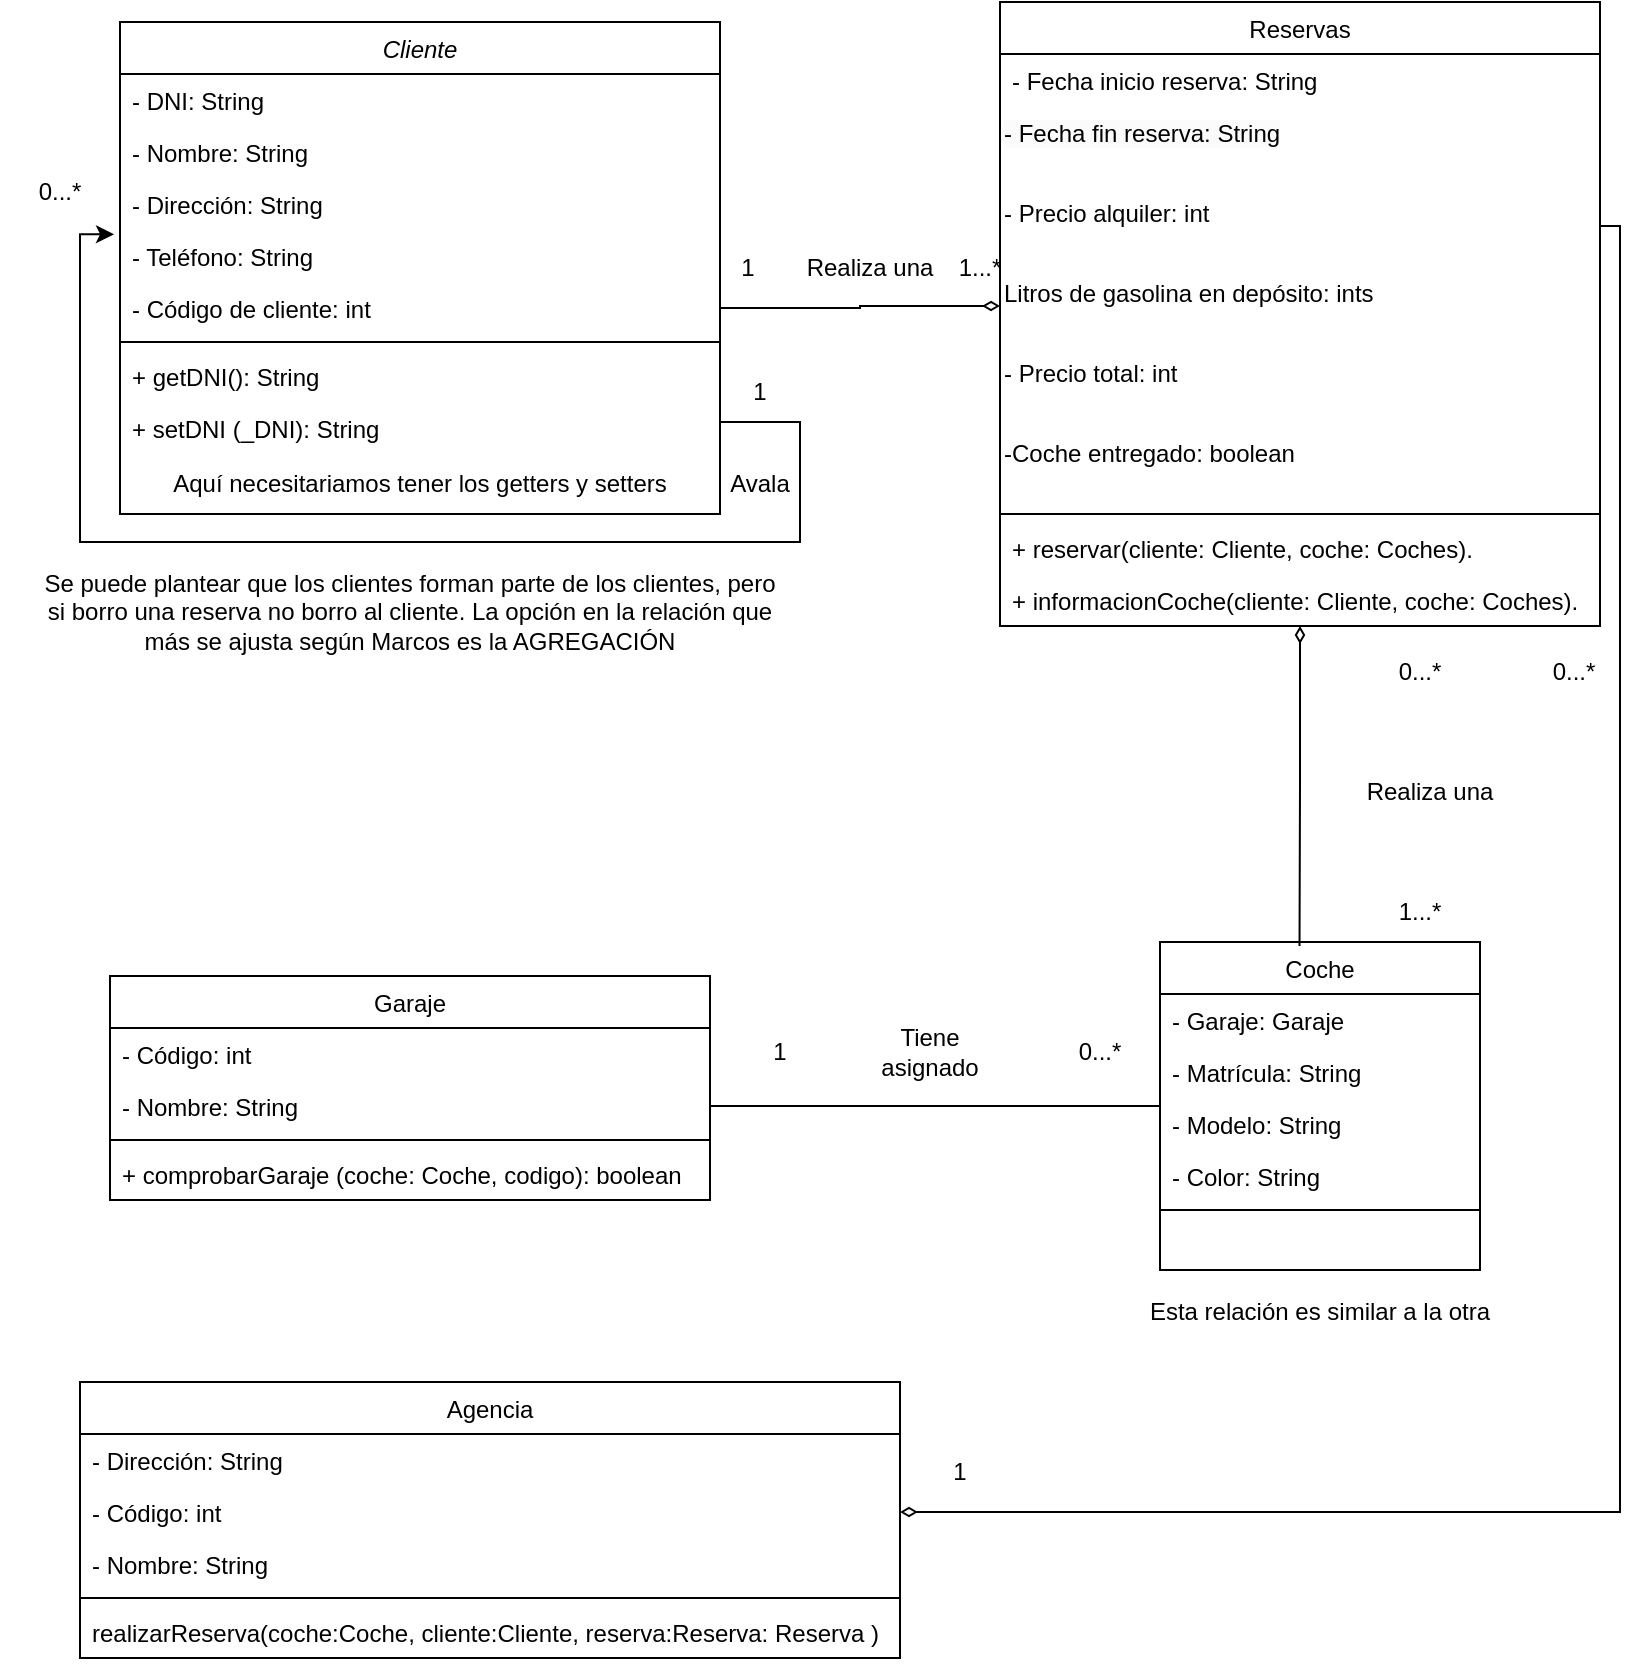 <mxfile version="20.8.16" type="device"><diagram id="C5RBs43oDa-KdzZeNtuy" name="Page-1"><mxGraphModel dx="689" dy="731" grid="1" gridSize="10" guides="1" tooltips="1" connect="1" arrows="1" fold="1" page="1" pageScale="1" pageWidth="827" pageHeight="1169" math="0" shadow="0"><root><mxCell id="WIyWlLk6GJQsqaUBKTNV-0"/><mxCell id="WIyWlLk6GJQsqaUBKTNV-1" parent="WIyWlLk6GJQsqaUBKTNV-0"/><mxCell id="zkfFHV4jXpPFQw0GAbJ--0" value="Cliente" style="swimlane;fontStyle=2;align=center;verticalAlign=top;childLayout=stackLayout;horizontal=1;startSize=26;horizontalStack=0;resizeParent=1;resizeLast=0;collapsible=1;marginBottom=0;rounded=0;shadow=0;strokeWidth=1;" parent="WIyWlLk6GJQsqaUBKTNV-1" vertex="1"><mxGeometry x="70" y="20" width="300" height="246" as="geometry"><mxRectangle x="230" y="140" width="160" height="26" as="alternateBounds"/></mxGeometry></mxCell><mxCell id="zkfFHV4jXpPFQw0GAbJ--1" value="- DNI: String" style="text;align=left;verticalAlign=top;spacingLeft=4;spacingRight=4;overflow=hidden;rotatable=0;points=[[0,0.5],[1,0.5]];portConstraint=eastwest;" parent="zkfFHV4jXpPFQw0GAbJ--0" vertex="1"><mxGeometry y="26" width="300" height="26" as="geometry"/></mxCell><mxCell id="zkfFHV4jXpPFQw0GAbJ--2" value="- Nombre: String" style="text;align=left;verticalAlign=top;spacingLeft=4;spacingRight=4;overflow=hidden;rotatable=0;points=[[0,0.5],[1,0.5]];portConstraint=eastwest;rounded=0;shadow=0;html=0;" parent="zkfFHV4jXpPFQw0GAbJ--0" vertex="1"><mxGeometry y="52" width="300" height="26" as="geometry"/></mxCell><mxCell id="zkfFHV4jXpPFQw0GAbJ--3" value="- Dirección: String" style="text;align=left;verticalAlign=top;spacingLeft=4;spacingRight=4;overflow=hidden;rotatable=0;points=[[0,0.5],[1,0.5]];portConstraint=eastwest;rounded=0;shadow=0;html=0;" parent="zkfFHV4jXpPFQw0GAbJ--0" vertex="1"><mxGeometry y="78" width="300" height="26" as="geometry"/></mxCell><mxCell id="6Sh6CCgQ37VcueJmx8Sb-0" value="- Teléfono: String" style="text;align=left;verticalAlign=top;spacingLeft=4;spacingRight=4;overflow=hidden;rotatable=0;points=[[0,0.5],[1,0.5]];portConstraint=eastwest;rounded=0;shadow=0;html=0;" parent="zkfFHV4jXpPFQw0GAbJ--0" vertex="1"><mxGeometry y="104" width="300" height="26" as="geometry"/></mxCell><mxCell id="6Sh6CCgQ37VcueJmx8Sb-1" value="- Código de cliente: int" style="text;align=left;verticalAlign=top;spacingLeft=4;spacingRight=4;overflow=hidden;rotatable=0;points=[[0,0.5],[1,0.5]];portConstraint=eastwest;rounded=0;shadow=0;html=0;" parent="zkfFHV4jXpPFQw0GAbJ--0" vertex="1"><mxGeometry y="130" width="300" height="26" as="geometry"/></mxCell><mxCell id="zkfFHV4jXpPFQw0GAbJ--4" value="" style="line;html=1;strokeWidth=1;align=left;verticalAlign=middle;spacingTop=-1;spacingLeft=3;spacingRight=3;rotatable=0;labelPosition=right;points=[];portConstraint=eastwest;" parent="zkfFHV4jXpPFQw0GAbJ--0" vertex="1"><mxGeometry y="156" width="300" height="8" as="geometry"/></mxCell><mxCell id="6Sh6CCgQ37VcueJmx8Sb-18" value="+ getDNI(): String" style="text;align=left;verticalAlign=top;spacingLeft=4;spacingRight=4;overflow=hidden;rotatable=0;points=[[0,0.5],[1,0.5]];portConstraint=eastwest;" parent="zkfFHV4jXpPFQw0GAbJ--0" vertex="1"><mxGeometry y="164" width="300" height="26" as="geometry"/></mxCell><mxCell id="zkfFHV4jXpPFQw0GAbJ--5" value="+ setDNI (_DNI): String" style="text;align=left;verticalAlign=top;spacingLeft=4;spacingRight=4;overflow=hidden;rotatable=0;points=[[0,0.5],[1,0.5]];portConstraint=eastwest;" parent="zkfFHV4jXpPFQw0GAbJ--0" vertex="1"><mxGeometry y="190" width="300" height="26" as="geometry"/></mxCell><mxCell id="j2rhhvSniM5bLxwboS_Q-9" style="edgeStyle=orthogonalEdgeStyle;rounded=0;orthogonalLoop=1;jettySize=auto;html=1;endArrow=classic;endFill=1;exitX=1;exitY=0.5;exitDx=0;exitDy=0;entryX=-0.01;entryY=0.082;entryDx=0;entryDy=0;entryPerimeter=0;startArrow=none;startFill=0;" parent="zkfFHV4jXpPFQw0GAbJ--0" source="zkfFHV4jXpPFQw0GAbJ--5" target="6Sh6CCgQ37VcueJmx8Sb-0" edge="1"><mxGeometry relative="1" as="geometry"><mxPoint x="-20" y="90" as="targetPoint"/><Array as="points"><mxPoint x="300" y="200"/><mxPoint x="340" y="200"/><mxPoint x="340" y="260"/><mxPoint x="-20" y="260"/><mxPoint x="-20" y="106"/></Array></mxGeometry></mxCell><mxCell id="UVDyPrXkuFDCrDwj7SVg-0" value="Aquí necesitariamos tener los getters y setters" style="text;html=1;strokeColor=none;fillColor=none;align=center;verticalAlign=middle;whiteSpace=wrap;rounded=0;" vertex="1" parent="zkfFHV4jXpPFQw0GAbJ--0"><mxGeometry y="216" width="300" height="30" as="geometry"/></mxCell><mxCell id="UVDyPrXkuFDCrDwj7SVg-10" style="edgeStyle=orthogonalEdgeStyle;rounded=0;orthogonalLoop=1;jettySize=auto;html=1;entryX=1;entryY=0.5;entryDx=0;entryDy=0;startArrow=none;startFill=0;endArrow=none;endFill=0;" edge="1" parent="WIyWlLk6GJQsqaUBKTNV-1" source="zkfFHV4jXpPFQw0GAbJ--6" target="6Sh6CCgQ37VcueJmx8Sb-14"><mxGeometry relative="1" as="geometry"/></mxCell><mxCell id="zkfFHV4jXpPFQw0GAbJ--6" value="Coche" style="swimlane;fontStyle=0;align=center;verticalAlign=top;childLayout=stackLayout;horizontal=1;startSize=26;horizontalStack=0;resizeParent=1;resizeLast=0;collapsible=1;marginBottom=0;rounded=0;shadow=0;strokeWidth=1;" parent="WIyWlLk6GJQsqaUBKTNV-1" vertex="1"><mxGeometry x="590" y="480" width="160" height="164" as="geometry"><mxRectangle x="130" y="380" width="160" height="26" as="alternateBounds"/></mxGeometry></mxCell><mxCell id="zkfFHV4jXpPFQw0GAbJ--7" value="- Garaje: Garaje" style="text;align=left;verticalAlign=top;spacingLeft=4;spacingRight=4;overflow=hidden;rotatable=0;points=[[0,0.5],[1,0.5]];portConstraint=eastwest;" parent="zkfFHV4jXpPFQw0GAbJ--6" vertex="1"><mxGeometry y="26" width="160" height="26" as="geometry"/></mxCell><mxCell id="zkfFHV4jXpPFQw0GAbJ--8" value="- Matrícula: String" style="text;align=left;verticalAlign=top;spacingLeft=4;spacingRight=4;overflow=hidden;rotatable=0;points=[[0,0.5],[1,0.5]];portConstraint=eastwest;rounded=0;shadow=0;html=0;" parent="zkfFHV4jXpPFQw0GAbJ--6" vertex="1"><mxGeometry y="52" width="160" height="26" as="geometry"/></mxCell><mxCell id="6Sh6CCgQ37VcueJmx8Sb-9" value="- Modelo: String" style="text;align=left;verticalAlign=top;spacingLeft=4;spacingRight=4;overflow=hidden;rotatable=0;points=[[0,0.5],[1,0.5]];portConstraint=eastwest;rounded=0;shadow=0;html=0;" parent="zkfFHV4jXpPFQw0GAbJ--6" vertex="1"><mxGeometry y="78" width="160" height="26" as="geometry"/></mxCell><mxCell id="6Sh6CCgQ37VcueJmx8Sb-10" value="- Color: String" style="text;align=left;verticalAlign=top;spacingLeft=4;spacingRight=4;overflow=hidden;rotatable=0;points=[[0,0.5],[1,0.5]];portConstraint=eastwest;rounded=0;shadow=0;html=0;" parent="zkfFHV4jXpPFQw0GAbJ--6" vertex="1"><mxGeometry y="104" width="160" height="26" as="geometry"/></mxCell><mxCell id="zkfFHV4jXpPFQw0GAbJ--9" value="" style="line;html=1;strokeWidth=1;align=left;verticalAlign=middle;spacingTop=-1;spacingLeft=3;spacingRight=3;rotatable=0;labelPosition=right;points=[];portConstraint=eastwest;" parent="zkfFHV4jXpPFQw0GAbJ--6" vertex="1"><mxGeometry y="130" width="160" height="8" as="geometry"/></mxCell><mxCell id="zkfFHV4jXpPFQw0GAbJ--13" value="Agencia" style="swimlane;fontStyle=0;align=center;verticalAlign=top;childLayout=stackLayout;horizontal=1;startSize=26;horizontalStack=0;resizeParent=1;resizeLast=0;collapsible=1;marginBottom=0;rounded=0;shadow=0;strokeWidth=1;" parent="WIyWlLk6GJQsqaUBKTNV-1" vertex="1"><mxGeometry x="50" y="700" width="410" height="138" as="geometry"><mxRectangle x="340" y="380" width="170" height="26" as="alternateBounds"/></mxGeometry></mxCell><mxCell id="zkfFHV4jXpPFQw0GAbJ--14" value="- Dirección: String" style="text;align=left;verticalAlign=top;spacingLeft=4;spacingRight=4;overflow=hidden;rotatable=0;points=[[0,0.5],[1,0.5]];portConstraint=eastwest;" parent="zkfFHV4jXpPFQw0GAbJ--13" vertex="1"><mxGeometry y="26" width="410" height="26" as="geometry"/></mxCell><mxCell id="6Sh6CCgQ37VcueJmx8Sb-15" value="- Código: int" style="text;align=left;verticalAlign=top;spacingLeft=4;spacingRight=4;overflow=hidden;rotatable=0;points=[[0,0.5],[1,0.5]];portConstraint=eastwest;" parent="zkfFHV4jXpPFQw0GAbJ--13" vertex="1"><mxGeometry y="52" width="410" height="26" as="geometry"/></mxCell><mxCell id="6Sh6CCgQ37VcueJmx8Sb-16" value="- Nombre: String" style="text;align=left;verticalAlign=top;spacingLeft=4;spacingRight=4;overflow=hidden;rotatable=0;points=[[0,0.5],[1,0.5]];portConstraint=eastwest;" parent="zkfFHV4jXpPFQw0GAbJ--13" vertex="1"><mxGeometry y="78" width="410" height="26" as="geometry"/></mxCell><mxCell id="zkfFHV4jXpPFQw0GAbJ--15" value="" style="line;html=1;strokeWidth=1;align=left;verticalAlign=middle;spacingTop=-1;spacingLeft=3;spacingRight=3;rotatable=0;labelPosition=right;points=[];portConstraint=eastwest;" parent="zkfFHV4jXpPFQw0GAbJ--13" vertex="1"><mxGeometry y="104" width="410" height="8" as="geometry"/></mxCell><mxCell id="6Sh6CCgQ37VcueJmx8Sb-17" value="realizarReserva(coche:Coche, cliente:Cliente, reserva:Reserva: Reserva )" style="text;align=left;verticalAlign=top;spacingLeft=4;spacingRight=4;overflow=hidden;rotatable=0;points=[[0,0.5],[1,0.5]];portConstraint=eastwest;" parent="zkfFHV4jXpPFQw0GAbJ--13" vertex="1"><mxGeometry y="112" width="410" height="26" as="geometry"/></mxCell><mxCell id="j2rhhvSniM5bLxwboS_Q-14" style="edgeStyle=orthogonalEdgeStyle;rounded=0;orthogonalLoop=1;jettySize=auto;html=1;entryX=0.436;entryY=0.012;entryDx=0;entryDy=0;entryPerimeter=0;startArrow=diamondThin;startFill=0;endArrow=none;endFill=0;" parent="WIyWlLk6GJQsqaUBKTNV-1" source="zkfFHV4jXpPFQw0GAbJ--17" target="zkfFHV4jXpPFQw0GAbJ--6" edge="1"><mxGeometry relative="1" as="geometry"/></mxCell><mxCell id="zkfFHV4jXpPFQw0GAbJ--17" value="Reservas" style="swimlane;fontStyle=0;align=center;verticalAlign=top;childLayout=stackLayout;horizontal=1;startSize=26;horizontalStack=0;resizeParent=1;resizeLast=0;collapsible=1;marginBottom=0;rounded=0;shadow=0;strokeWidth=1;" parent="WIyWlLk6GJQsqaUBKTNV-1" vertex="1"><mxGeometry x="510" y="10" width="300" height="312" as="geometry"><mxRectangle x="550" y="140" width="160" height="26" as="alternateBounds"/></mxGeometry></mxCell><mxCell id="6Sh6CCgQ37VcueJmx8Sb-3" value="- Fecha inicio reserva: String" style="text;align=left;verticalAlign=top;spacingLeft=4;spacingRight=4;overflow=hidden;rotatable=0;points=[[0,0.5],[1,0.5]];portConstraint=eastwest;" parent="zkfFHV4jXpPFQw0GAbJ--17" vertex="1"><mxGeometry y="26" width="300" height="26" as="geometry"/></mxCell><mxCell id="6Sh6CCgQ37VcueJmx8Sb-4" value="&lt;span style=&quot;color: rgb(0, 0, 0); font-family: Helvetica; font-size: 12px; font-style: normal; font-variant-ligatures: normal; font-variant-caps: normal; font-weight: 400; letter-spacing: normal; orphans: 2; text-align: left; text-indent: 0px; text-transform: none; widows: 2; word-spacing: 0px; -webkit-text-stroke-width: 0px; background-color: rgb(251, 251, 251); text-decoration-thickness: initial; text-decoration-style: initial; text-decoration-color: initial; float: none; display: inline !important;&quot;&gt;- Fecha fin reserva: String&lt;/span&gt;" style="text;whiteSpace=wrap;html=1;" parent="zkfFHV4jXpPFQw0GAbJ--17" vertex="1"><mxGeometry y="52" width="300" height="40" as="geometry"/></mxCell><mxCell id="6Sh6CCgQ37VcueJmx8Sb-5" value="- Precio alquiler: int" style="text;whiteSpace=wrap;html=1;" parent="zkfFHV4jXpPFQw0GAbJ--17" vertex="1"><mxGeometry y="92" width="300" height="40" as="geometry"/></mxCell><mxCell id="6Sh6CCgQ37VcueJmx8Sb-6" value="Litros de gasolina en depósito: ints" style="text;whiteSpace=wrap;html=1;" parent="zkfFHV4jXpPFQw0GAbJ--17" vertex="1"><mxGeometry y="132" width="300" height="40" as="geometry"/></mxCell><mxCell id="6Sh6CCgQ37VcueJmx8Sb-7" value="- Precio total: int" style="text;whiteSpace=wrap;html=1;" parent="zkfFHV4jXpPFQw0GAbJ--17" vertex="1"><mxGeometry y="172" width="300" height="40" as="geometry"/></mxCell><mxCell id="6Sh6CCgQ37VcueJmx8Sb-8" value="-Coche entregado: boolean" style="text;whiteSpace=wrap;html=1;" parent="zkfFHV4jXpPFQw0GAbJ--17" vertex="1"><mxGeometry y="212" width="300" height="40" as="geometry"/></mxCell><mxCell id="zkfFHV4jXpPFQw0GAbJ--23" value="" style="line;html=1;strokeWidth=1;align=left;verticalAlign=middle;spacingTop=-1;spacingLeft=3;spacingRight=3;rotatable=0;labelPosition=right;points=[];portConstraint=eastwest;" parent="zkfFHV4jXpPFQw0GAbJ--17" vertex="1"><mxGeometry y="252" width="300" height="8" as="geometry"/></mxCell><mxCell id="zkfFHV4jXpPFQw0GAbJ--24" value="+ reservar(cliente: Cliente, coche: Coches)." style="text;align=left;verticalAlign=top;spacingLeft=4;spacingRight=4;overflow=hidden;rotatable=0;points=[[0,0.5],[1,0.5]];portConstraint=eastwest;" parent="zkfFHV4jXpPFQw0GAbJ--17" vertex="1"><mxGeometry y="260" width="300" height="26" as="geometry"/></mxCell><mxCell id="6Sh6CCgQ37VcueJmx8Sb-19" value="+ informacionCoche(cliente: Cliente, coche: Coches)." style="text;align=left;verticalAlign=top;spacingLeft=4;spacingRight=4;overflow=hidden;rotatable=0;points=[[0,0.5],[1,0.5]];portConstraint=eastwest;" parent="zkfFHV4jXpPFQw0GAbJ--17" vertex="1"><mxGeometry y="286" width="300" height="26" as="geometry"/></mxCell><mxCell id="6Sh6CCgQ37VcueJmx8Sb-11" value="Garaje" style="swimlane;fontStyle=0;align=center;verticalAlign=top;childLayout=stackLayout;horizontal=1;startSize=26;horizontalStack=0;resizeParent=1;resizeLast=0;collapsible=1;marginBottom=0;rounded=0;shadow=0;strokeWidth=1;" parent="WIyWlLk6GJQsqaUBKTNV-1" vertex="1"><mxGeometry x="65" y="497" width="300" height="112" as="geometry"><mxRectangle x="340" y="380" width="170" height="26" as="alternateBounds"/></mxGeometry></mxCell><mxCell id="6Sh6CCgQ37VcueJmx8Sb-12" value="- Código: int" style="text;align=left;verticalAlign=top;spacingLeft=4;spacingRight=4;overflow=hidden;rotatable=0;points=[[0,0.5],[1,0.5]];portConstraint=eastwest;" parent="6Sh6CCgQ37VcueJmx8Sb-11" vertex="1"><mxGeometry y="26" width="300" height="26" as="geometry"/></mxCell><mxCell id="6Sh6CCgQ37VcueJmx8Sb-14" value="- Nombre: String" style="text;align=left;verticalAlign=top;spacingLeft=4;spacingRight=4;overflow=hidden;rotatable=0;points=[[0,0.5],[1,0.5]];portConstraint=eastwest;" parent="6Sh6CCgQ37VcueJmx8Sb-11" vertex="1"><mxGeometry y="52" width="300" height="26" as="geometry"/></mxCell><mxCell id="6Sh6CCgQ37VcueJmx8Sb-13" value="" style="line;html=1;strokeWidth=1;align=left;verticalAlign=middle;spacingTop=-1;spacingLeft=3;spacingRight=3;rotatable=0;labelPosition=right;points=[];portConstraint=eastwest;" parent="6Sh6CCgQ37VcueJmx8Sb-11" vertex="1"><mxGeometry y="78" width="300" height="8" as="geometry"/></mxCell><mxCell id="6Sh6CCgQ37VcueJmx8Sb-20" value="+ comprobarGaraje (coche: Coche, codigo): boolean " style="text;align=left;verticalAlign=top;spacingLeft=4;spacingRight=4;overflow=hidden;rotatable=0;points=[[0,0.5],[1,0.5]];portConstraint=eastwest;" parent="6Sh6CCgQ37VcueJmx8Sb-11" vertex="1"><mxGeometry y="86" width="300" height="26" as="geometry"/></mxCell><mxCell id="j2rhhvSniM5bLxwboS_Q-5" style="edgeStyle=orthogonalEdgeStyle;rounded=0;orthogonalLoop=1;jettySize=auto;html=1;endArrow=diamondThin;endFill=0;" parent="WIyWlLk6GJQsqaUBKTNV-1" source="6Sh6CCgQ37VcueJmx8Sb-1" target="6Sh6CCgQ37VcueJmx8Sb-6" edge="1"><mxGeometry relative="1" as="geometry"/></mxCell><mxCell id="j2rhhvSniM5bLxwboS_Q-8" value="1...*" style="text;html=1;strokeColor=none;fillColor=none;align=center;verticalAlign=middle;whiteSpace=wrap;rounded=0;" parent="WIyWlLk6GJQsqaUBKTNV-1" vertex="1"><mxGeometry x="470" y="128" width="60" height="30" as="geometry"/></mxCell><mxCell id="j2rhhvSniM5bLxwboS_Q-10" value="Realiza una" style="text;html=1;strokeColor=none;fillColor=none;align=center;verticalAlign=middle;whiteSpace=wrap;rounded=0;" parent="WIyWlLk6GJQsqaUBKTNV-1" vertex="1"><mxGeometry x="410" y="128" width="70" height="30" as="geometry"/></mxCell><mxCell id="j2rhhvSniM5bLxwboS_Q-11" value="Avala" style="text;html=1;strokeColor=none;fillColor=none;align=center;verticalAlign=middle;whiteSpace=wrap;rounded=0;" parent="WIyWlLk6GJQsqaUBKTNV-1" vertex="1"><mxGeometry x="360" y="236" width="60" height="30" as="geometry"/></mxCell><mxCell id="j2rhhvSniM5bLxwboS_Q-12" value="0...*" style="text;html=1;strokeColor=none;fillColor=none;align=center;verticalAlign=middle;whiteSpace=wrap;rounded=0;" parent="WIyWlLk6GJQsqaUBKTNV-1" vertex="1"><mxGeometry x="10" y="90" width="60" height="30" as="geometry"/></mxCell><mxCell id="j2rhhvSniM5bLxwboS_Q-13" value="1" style="text;html=1;strokeColor=none;fillColor=none;align=center;verticalAlign=middle;whiteSpace=wrap;rounded=0;" parent="WIyWlLk6GJQsqaUBKTNV-1" vertex="1"><mxGeometry x="360" y="190" width="60" height="30" as="geometry"/></mxCell><mxCell id="UVDyPrXkuFDCrDwj7SVg-1" value="1" style="text;html=1;strokeColor=none;fillColor=none;align=center;verticalAlign=middle;whiteSpace=wrap;rounded=0;" vertex="1" parent="WIyWlLk6GJQsqaUBKTNV-1"><mxGeometry x="354" y="128" width="60" height="30" as="geometry"/></mxCell><mxCell id="UVDyPrXkuFDCrDwj7SVg-2" value="Se puede plantear que los clientes forman parte de los clientes, pero si borro una reserva no borro al cliente. La opción en la relación que más se ajusta según Marcos es la AGREGACIÓN" style="text;html=1;strokeColor=none;fillColor=none;align=center;verticalAlign=middle;whiteSpace=wrap;rounded=0;" vertex="1" parent="WIyWlLk6GJQsqaUBKTNV-1"><mxGeometry x="30" y="300" width="370" height="30" as="geometry"/></mxCell><mxCell id="UVDyPrXkuFDCrDwj7SVg-4" value="1" style="text;html=1;strokeColor=none;fillColor=none;align=center;verticalAlign=middle;whiteSpace=wrap;rounded=0;" vertex="1" parent="WIyWlLk6GJQsqaUBKTNV-1"><mxGeometry x="370" y="520" width="60" height="30" as="geometry"/></mxCell><mxCell id="UVDyPrXkuFDCrDwj7SVg-5" value="1...*" style="text;html=1;strokeColor=none;fillColor=none;align=center;verticalAlign=middle;whiteSpace=wrap;rounded=0;" vertex="1" parent="WIyWlLk6GJQsqaUBKTNV-1"><mxGeometry x="690" y="450" width="60" height="30" as="geometry"/></mxCell><mxCell id="UVDyPrXkuFDCrDwj7SVg-6" value="0...*" style="text;html=1;strokeColor=none;fillColor=none;align=center;verticalAlign=middle;whiteSpace=wrap;rounded=0;" vertex="1" parent="WIyWlLk6GJQsqaUBKTNV-1"><mxGeometry x="690" y="330" width="60" height="30" as="geometry"/></mxCell><mxCell id="UVDyPrXkuFDCrDwj7SVg-7" value="Esta relación es similar a la otra" style="text;html=1;strokeColor=none;fillColor=none;align=center;verticalAlign=middle;whiteSpace=wrap;rounded=0;" vertex="1" parent="WIyWlLk6GJQsqaUBKTNV-1"><mxGeometry x="555" y="660" width="230" height="10" as="geometry"/></mxCell><mxCell id="UVDyPrXkuFDCrDwj7SVg-9" value="Realiza una" style="text;html=1;strokeColor=none;fillColor=none;align=center;verticalAlign=middle;whiteSpace=wrap;rounded=0;" vertex="1" parent="WIyWlLk6GJQsqaUBKTNV-1"><mxGeometry x="690" y="390" width="70" height="30" as="geometry"/></mxCell><mxCell id="UVDyPrXkuFDCrDwj7SVg-11" value="0...*" style="text;html=1;strokeColor=none;fillColor=none;align=center;verticalAlign=middle;whiteSpace=wrap;rounded=0;" vertex="1" parent="WIyWlLk6GJQsqaUBKTNV-1"><mxGeometry x="530" y="520" width="60" height="30" as="geometry"/></mxCell><mxCell id="UVDyPrXkuFDCrDwj7SVg-12" value="Tiene asignado" style="text;html=1;strokeColor=none;fillColor=none;align=center;verticalAlign=middle;whiteSpace=wrap;rounded=0;" vertex="1" parent="WIyWlLk6GJQsqaUBKTNV-1"><mxGeometry x="440" y="520" width="70" height="30" as="geometry"/></mxCell><mxCell id="UVDyPrXkuFDCrDwj7SVg-13" style="edgeStyle=orthogonalEdgeStyle;rounded=0;orthogonalLoop=1;jettySize=auto;html=1;startArrow=none;startFill=0;endArrow=diamondThin;endFill=0;entryX=1;entryY=0.5;entryDx=0;entryDy=0;strokeWidth=1;targetPerimeterSpacing=7;" edge="1" parent="WIyWlLk6GJQsqaUBKTNV-1" source="6Sh6CCgQ37VcueJmx8Sb-5" target="6Sh6CCgQ37VcueJmx8Sb-15"><mxGeometry relative="1" as="geometry"><mxPoint x="820.0" y="540" as="targetPoint"/><Array as="points"><mxPoint x="820" y="122"/><mxPoint x="820" y="765"/></Array></mxGeometry></mxCell><mxCell id="UVDyPrXkuFDCrDwj7SVg-15" value="0...*" style="text;html=1;strokeColor=none;fillColor=none;align=center;verticalAlign=middle;whiteSpace=wrap;rounded=0;" vertex="1" parent="WIyWlLk6GJQsqaUBKTNV-1"><mxGeometry x="767" y="330" width="60" height="30" as="geometry"/></mxCell><mxCell id="UVDyPrXkuFDCrDwj7SVg-16" value="1" style="text;html=1;strokeColor=none;fillColor=none;align=center;verticalAlign=middle;whiteSpace=wrap;rounded=0;" vertex="1" parent="WIyWlLk6GJQsqaUBKTNV-1"><mxGeometry x="460" y="730" width="60" height="30" as="geometry"/></mxCell></root></mxGraphModel></diagram></mxfile>